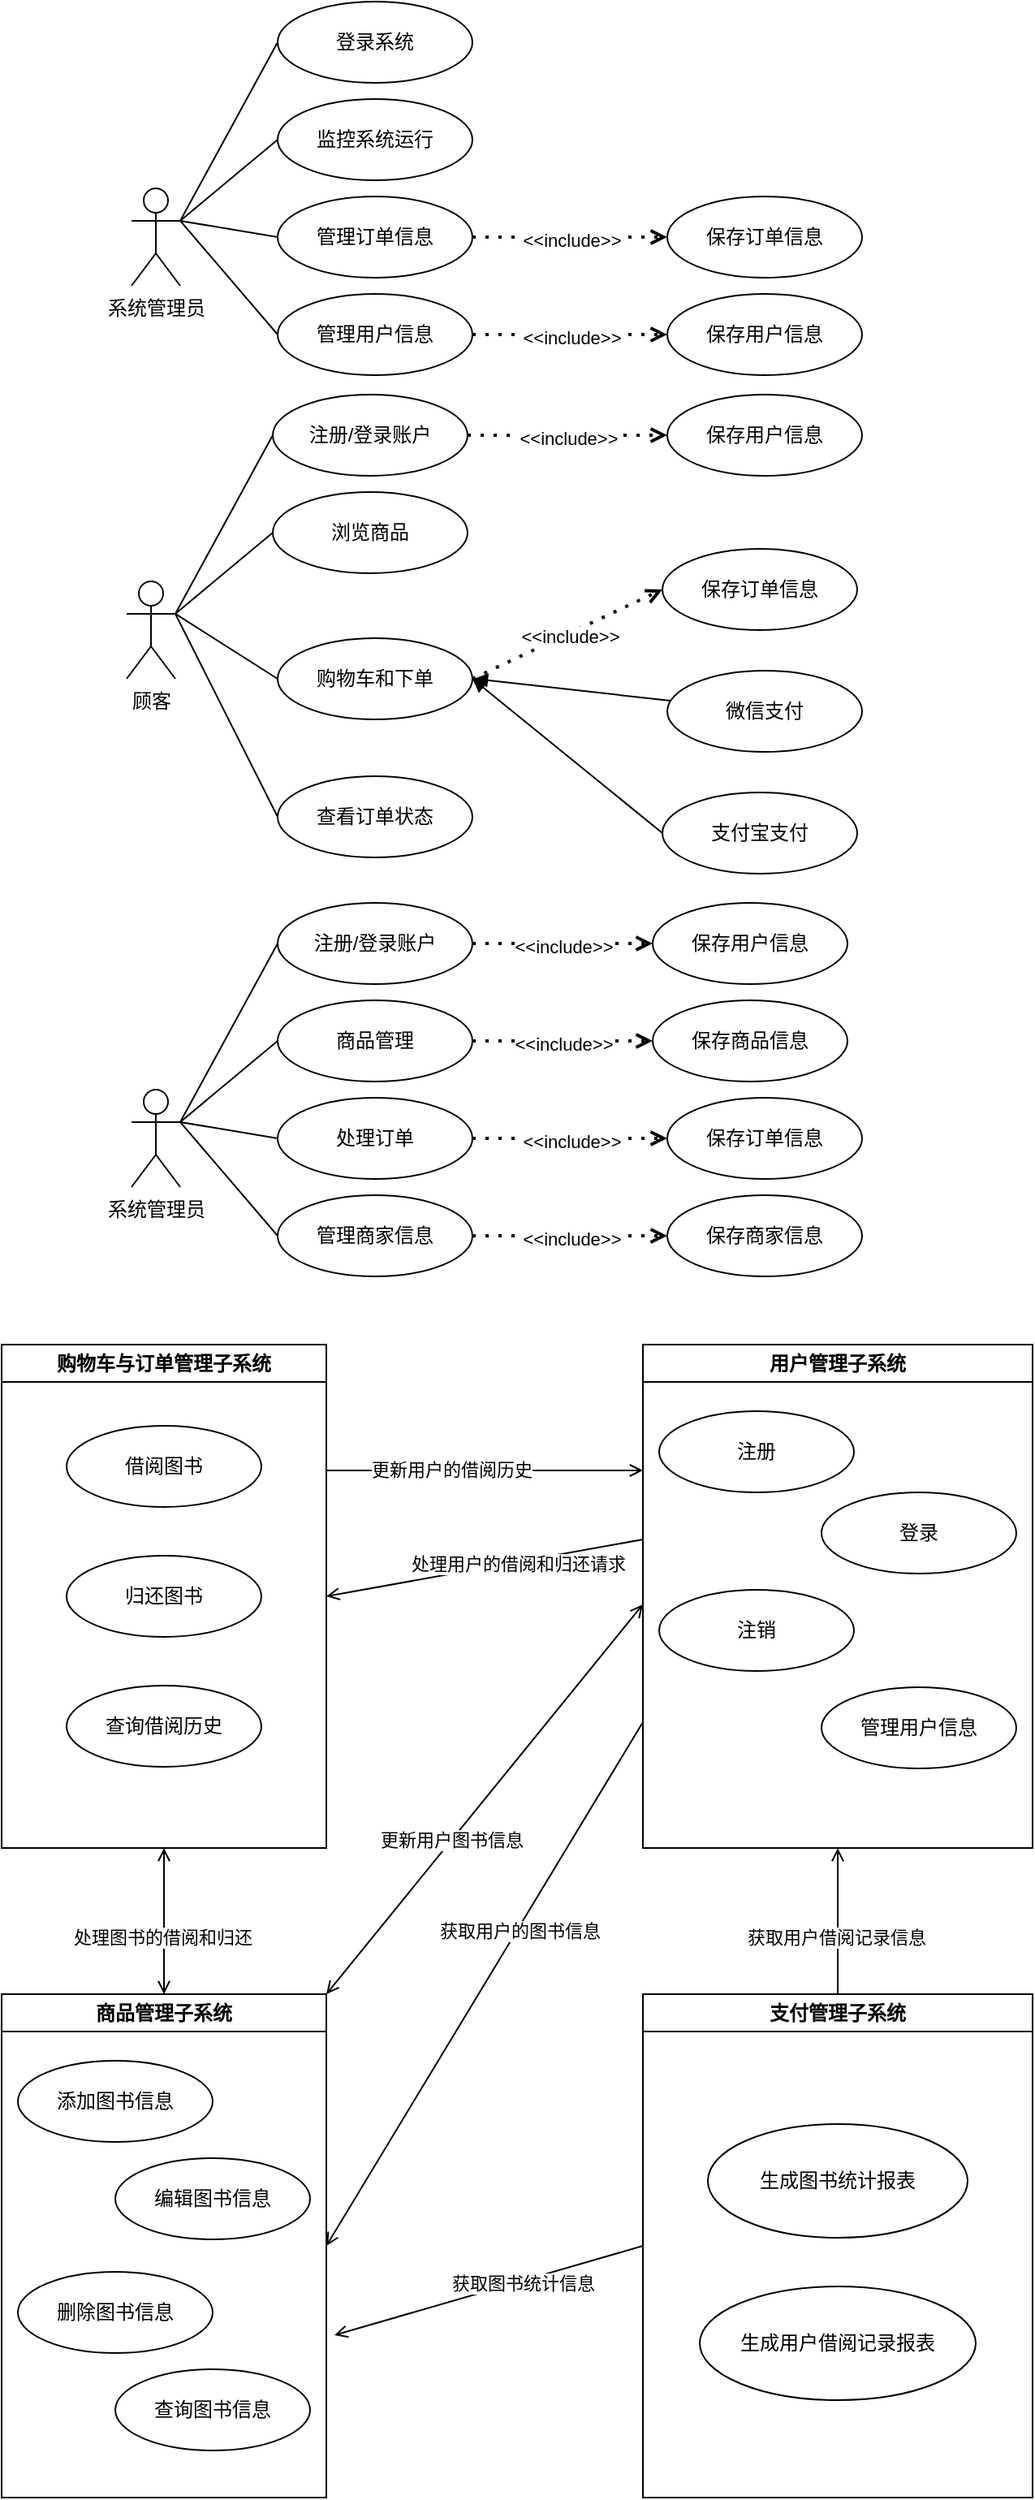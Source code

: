 <mxfile version="23.0.0" type="github">
  <diagram name="第 1 页" id="Yiv2DQ5oim6ke4sZhG6O">
    <mxGraphModel dx="892" dy="1083" grid="0" gridSize="10" guides="1" tooltips="1" connect="1" arrows="1" fold="1" page="0" pageScale="1" pageWidth="827" pageHeight="1169" math="0" shadow="0">
      <root>
        <mxCell id="0" />
        <mxCell id="1" parent="0" />
        <mxCell id="wwpUY6o9mBDJSFyRUAQV-1" value="系统管理员" style="shape=umlActor;verticalLabelPosition=bottom;verticalAlign=top;html=1;outlineConnect=0;" parent="1" vertex="1">
          <mxGeometry x="-139" y="-67" width="30" height="60" as="geometry" />
        </mxCell>
        <mxCell id="wwpUY6o9mBDJSFyRUAQV-2" value="登录系统" style="ellipse;whiteSpace=wrap;html=1;" parent="1" vertex="1">
          <mxGeometry x="-49" y="-182" width="120" height="50" as="geometry" />
        </mxCell>
        <mxCell id="wwpUY6o9mBDJSFyRUAQV-3" value="监控系统运行" style="ellipse;whiteSpace=wrap;html=1;" parent="1" vertex="1">
          <mxGeometry x="-49" y="-122" width="120" height="50" as="geometry" />
        </mxCell>
        <mxCell id="wwpUY6o9mBDJSFyRUAQV-4" value="管理订单信息" style="ellipse;whiteSpace=wrap;html=1;" parent="1" vertex="1">
          <mxGeometry x="-49" y="-62" width="120" height="50" as="geometry" />
        </mxCell>
        <mxCell id="wwpUY6o9mBDJSFyRUAQV-5" value="管理用户信息" style="ellipse;whiteSpace=wrap;html=1;" parent="1" vertex="1">
          <mxGeometry x="-49" y="-2" width="120" height="50" as="geometry" />
        </mxCell>
        <mxCell id="wwpUY6o9mBDJSFyRUAQV-7" value="" style="endArrow=none;html=1;rounded=0;exitX=1;exitY=0.333;exitDx=0;exitDy=0;exitPerimeter=0;entryX=0;entryY=0.5;entryDx=0;entryDy=0;targetPerimeterSpacing=0;startArrow=none;startFill=0;endFill=0;" parent="1" source="wwpUY6o9mBDJSFyRUAQV-1" target="wwpUY6o9mBDJSFyRUAQV-2" edge="1">
          <mxGeometry width="50" height="50" relative="1" as="geometry">
            <mxPoint x="-109" y="-82" as="sourcePoint" />
            <mxPoint x="-59" y="-132" as="targetPoint" />
          </mxGeometry>
        </mxCell>
        <mxCell id="wwpUY6o9mBDJSFyRUAQV-8" value="" style="endArrow=none;html=1;rounded=0;exitX=1;exitY=0.333;exitDx=0;exitDy=0;exitPerimeter=0;entryX=0;entryY=0.5;entryDx=0;entryDy=0;targetPerimeterSpacing=0;startArrow=none;startFill=0;endFill=0;" parent="1" source="wwpUY6o9mBDJSFyRUAQV-1" target="wwpUY6o9mBDJSFyRUAQV-3" edge="1">
          <mxGeometry width="50" height="50" relative="1" as="geometry">
            <mxPoint x="-106" y="-51" as="sourcePoint" />
            <mxPoint x="-39" y="-147" as="targetPoint" />
          </mxGeometry>
        </mxCell>
        <mxCell id="wwpUY6o9mBDJSFyRUAQV-9" value="" style="endArrow=none;html=1;rounded=0;exitX=1;exitY=0.333;exitDx=0;exitDy=0;exitPerimeter=0;entryX=0;entryY=0.5;entryDx=0;entryDy=0;targetPerimeterSpacing=0;startArrow=none;startFill=0;endFill=0;" parent="1" source="wwpUY6o9mBDJSFyRUAQV-1" target="wwpUY6o9mBDJSFyRUAQV-4" edge="1">
          <mxGeometry width="50" height="50" relative="1" as="geometry">
            <mxPoint x="-96" y="-41" as="sourcePoint" />
            <mxPoint x="-29" y="-137" as="targetPoint" />
          </mxGeometry>
        </mxCell>
        <mxCell id="wwpUY6o9mBDJSFyRUAQV-10" value="" style="endArrow=none;html=1;rounded=0;entryX=0;entryY=0.5;entryDx=0;entryDy=0;targetPerimeterSpacing=0;startArrow=none;startFill=0;endFill=0;exitX=1;exitY=0.333;exitDx=0;exitDy=0;exitPerimeter=0;" parent="1" source="wwpUY6o9mBDJSFyRUAQV-1" target="wwpUY6o9mBDJSFyRUAQV-5" edge="1">
          <mxGeometry width="50" height="50" relative="1" as="geometry">
            <mxPoint x="-109" y="-42" as="sourcePoint" />
            <mxPoint x="-19" y="-127" as="targetPoint" />
          </mxGeometry>
        </mxCell>
        <mxCell id="wwpUY6o9mBDJSFyRUAQV-14" value="保存用户信息" style="ellipse;whiteSpace=wrap;html=1;" parent="1" vertex="1">
          <mxGeometry x="191" y="-2" width="120" height="50" as="geometry" />
        </mxCell>
        <mxCell id="wwpUY6o9mBDJSFyRUAQV-15" value="i" style="endArrow=open;dashed=1;html=1;dashPattern=1 3;strokeWidth=2;rounded=0;exitX=1;exitY=0.5;exitDx=0;exitDy=0;entryX=0;entryY=0.5;entryDx=0;entryDy=0;endFill=0;" parent="1" source="wwpUY6o9mBDJSFyRUAQV-5" target="wwpUY6o9mBDJSFyRUAQV-14" edge="1">
          <mxGeometry width="50" height="50" relative="1" as="geometry">
            <mxPoint x="81" y="-13" as="sourcePoint" />
            <mxPoint x="201" y="-13" as="targetPoint" />
          </mxGeometry>
        </mxCell>
        <mxCell id="wwpUY6o9mBDJSFyRUAQV-16" value="&amp;lt;&amp;lt;include&amp;gt;&amp;gt;" style="edgeLabel;html=1;align=center;verticalAlign=middle;resizable=0;points=[];" parent="wwpUY6o9mBDJSFyRUAQV-15" vertex="1" connectable="0">
          <mxGeometry x="0.012" y="-2" relative="1" as="geometry">
            <mxPoint as="offset" />
          </mxGeometry>
        </mxCell>
        <mxCell id="QVRJEaV4QxOZm5xQxeen-37" value="保存订单信息" style="ellipse;whiteSpace=wrap;html=1;" vertex="1" parent="1">
          <mxGeometry x="191" y="-62" width="120" height="50" as="geometry" />
        </mxCell>
        <mxCell id="QVRJEaV4QxOZm5xQxeen-38" value="i" style="endArrow=open;dashed=1;html=1;dashPattern=1 3;strokeWidth=2;rounded=0;exitX=1;exitY=0.5;exitDx=0;exitDy=0;entryX=0;entryY=0.5;entryDx=0;entryDy=0;endFill=0;" edge="1" parent="1" source="wwpUY6o9mBDJSFyRUAQV-4" target="QVRJEaV4QxOZm5xQxeen-37">
          <mxGeometry width="50" height="50" relative="1" as="geometry">
            <mxPoint x="81" y="-72" as="sourcePoint" />
            <mxPoint x="201" y="-72" as="targetPoint" />
          </mxGeometry>
        </mxCell>
        <mxCell id="QVRJEaV4QxOZm5xQxeen-39" value="&amp;lt;&amp;lt;include&amp;gt;&amp;gt;" style="edgeLabel;html=1;align=center;verticalAlign=middle;resizable=0;points=[];" vertex="1" connectable="0" parent="QVRJEaV4QxOZm5xQxeen-38">
          <mxGeometry x="0.012" y="-2" relative="1" as="geometry">
            <mxPoint as="offset" />
          </mxGeometry>
        </mxCell>
        <mxCell id="QVRJEaV4QxOZm5xQxeen-107" value="顾客" style="shape=umlActor;verticalLabelPosition=bottom;verticalAlign=top;html=1;outlineConnect=0;" vertex="1" parent="1">
          <mxGeometry x="-142" y="175" width="30" height="60" as="geometry" />
        </mxCell>
        <mxCell id="QVRJEaV4QxOZm5xQxeen-108" value="注册/登录账户" style="ellipse;whiteSpace=wrap;html=1;" vertex="1" parent="1">
          <mxGeometry x="-52" y="60" width="120" height="50" as="geometry" />
        </mxCell>
        <mxCell id="QVRJEaV4QxOZm5xQxeen-109" value="浏览商品" style="ellipse;whiteSpace=wrap;html=1;" vertex="1" parent="1">
          <mxGeometry x="-52" y="120" width="120" height="50" as="geometry" />
        </mxCell>
        <mxCell id="QVRJEaV4QxOZm5xQxeen-110" value="购物车和下单" style="ellipse;whiteSpace=wrap;html=1;" vertex="1" parent="1">
          <mxGeometry x="-49" y="210" width="120" height="50" as="geometry" />
        </mxCell>
        <mxCell id="QVRJEaV4QxOZm5xQxeen-111" value="查看订单状态" style="ellipse;whiteSpace=wrap;html=1;" vertex="1" parent="1">
          <mxGeometry x="-49" y="295" width="120" height="50" as="geometry" />
        </mxCell>
        <mxCell id="QVRJEaV4QxOZm5xQxeen-112" value="" style="endArrow=none;html=1;rounded=0;exitX=1;exitY=0.333;exitDx=0;exitDy=0;exitPerimeter=0;entryX=0;entryY=0.5;entryDx=0;entryDy=0;targetPerimeterSpacing=0;startArrow=none;startFill=0;endFill=0;" edge="1" parent="1" source="QVRJEaV4QxOZm5xQxeen-107" target="QVRJEaV4QxOZm5xQxeen-108">
          <mxGeometry width="50" height="50" relative="1" as="geometry">
            <mxPoint x="-112" y="160" as="sourcePoint" />
            <mxPoint x="-62" y="110" as="targetPoint" />
          </mxGeometry>
        </mxCell>
        <mxCell id="QVRJEaV4QxOZm5xQxeen-113" value="" style="endArrow=none;html=1;rounded=0;exitX=1;exitY=0.333;exitDx=0;exitDy=0;exitPerimeter=0;entryX=0;entryY=0.5;entryDx=0;entryDy=0;targetPerimeterSpacing=0;startArrow=none;startFill=0;endFill=0;" edge="1" parent="1" source="QVRJEaV4QxOZm5xQxeen-107" target="QVRJEaV4QxOZm5xQxeen-109">
          <mxGeometry width="50" height="50" relative="1" as="geometry">
            <mxPoint x="-109" y="191" as="sourcePoint" />
            <mxPoint x="-42" y="95" as="targetPoint" />
          </mxGeometry>
        </mxCell>
        <mxCell id="QVRJEaV4QxOZm5xQxeen-114" value="" style="endArrow=none;html=1;rounded=0;exitX=1;exitY=0.333;exitDx=0;exitDy=0;exitPerimeter=0;entryX=0;entryY=0.5;entryDx=0;entryDy=0;targetPerimeterSpacing=0;startArrow=none;startFill=0;endFill=0;" edge="1" parent="1" source="QVRJEaV4QxOZm5xQxeen-107" target="QVRJEaV4QxOZm5xQxeen-110">
          <mxGeometry width="50" height="50" relative="1" as="geometry">
            <mxPoint x="-99" y="201" as="sourcePoint" />
            <mxPoint x="-32" y="105" as="targetPoint" />
          </mxGeometry>
        </mxCell>
        <mxCell id="QVRJEaV4QxOZm5xQxeen-115" value="" style="endArrow=none;html=1;rounded=0;entryX=0;entryY=0.5;entryDx=0;entryDy=0;targetPerimeterSpacing=0;startArrow=none;startFill=0;endFill=0;exitX=1;exitY=0.333;exitDx=0;exitDy=0;exitPerimeter=0;" edge="1" parent="1" source="QVRJEaV4QxOZm5xQxeen-107" target="QVRJEaV4QxOZm5xQxeen-111">
          <mxGeometry width="50" height="50" relative="1" as="geometry">
            <mxPoint x="-112" y="200" as="sourcePoint" />
            <mxPoint x="-22" y="115" as="targetPoint" />
          </mxGeometry>
        </mxCell>
        <mxCell id="QVRJEaV4QxOZm5xQxeen-116" value="保存用户信息" style="ellipse;whiteSpace=wrap;html=1;" vertex="1" parent="1">
          <mxGeometry x="191" y="60" width="120" height="50" as="geometry" />
        </mxCell>
        <mxCell id="QVRJEaV4QxOZm5xQxeen-117" value="i" style="endArrow=open;dashed=1;html=1;dashPattern=1 3;strokeWidth=2;rounded=0;exitX=1;exitY=0.5;exitDx=0;exitDy=0;entryX=0;entryY=0.5;entryDx=0;entryDy=0;endFill=0;" edge="1" parent="1" source="QVRJEaV4QxOZm5xQxeen-108" target="QVRJEaV4QxOZm5xQxeen-116">
          <mxGeometry width="50" height="50" relative="1" as="geometry">
            <mxPoint x="78" y="229" as="sourcePoint" />
            <mxPoint x="198" y="229" as="targetPoint" />
          </mxGeometry>
        </mxCell>
        <mxCell id="QVRJEaV4QxOZm5xQxeen-118" value="&amp;lt;&amp;lt;include&amp;gt;&amp;gt;" style="edgeLabel;html=1;align=center;verticalAlign=middle;resizable=0;points=[];" vertex="1" connectable="0" parent="QVRJEaV4QxOZm5xQxeen-117">
          <mxGeometry x="0.012" y="-2" relative="1" as="geometry">
            <mxPoint as="offset" />
          </mxGeometry>
        </mxCell>
        <mxCell id="QVRJEaV4QxOZm5xQxeen-119" value="保存订单信息" style="ellipse;whiteSpace=wrap;html=1;" vertex="1" parent="1">
          <mxGeometry x="188" y="155" width="120" height="50" as="geometry" />
        </mxCell>
        <mxCell id="QVRJEaV4QxOZm5xQxeen-120" value="i" style="endArrow=open;dashed=1;html=1;dashPattern=1 3;strokeWidth=2;rounded=0;exitX=1;exitY=0.5;exitDx=0;exitDy=0;entryX=0;entryY=0.5;entryDx=0;entryDy=0;endFill=0;" edge="1" parent="1" source="QVRJEaV4QxOZm5xQxeen-110" target="QVRJEaV4QxOZm5xQxeen-119">
          <mxGeometry width="50" height="50" relative="1" as="geometry">
            <mxPoint x="78" y="170" as="sourcePoint" />
            <mxPoint x="198" y="170" as="targetPoint" />
          </mxGeometry>
        </mxCell>
        <mxCell id="QVRJEaV4QxOZm5xQxeen-121" value="&amp;lt;&amp;lt;include&amp;gt;&amp;gt;" style="edgeLabel;html=1;align=center;verticalAlign=middle;resizable=0;points=[];" vertex="1" connectable="0" parent="QVRJEaV4QxOZm5xQxeen-120">
          <mxGeometry x="0.012" y="-2" relative="1" as="geometry">
            <mxPoint as="offset" />
          </mxGeometry>
        </mxCell>
        <mxCell id="QVRJEaV4QxOZm5xQxeen-122" value="微信支付" style="ellipse;whiteSpace=wrap;html=1;" vertex="1" parent="1">
          <mxGeometry x="191" y="230" width="120" height="50" as="geometry" />
        </mxCell>
        <mxCell id="QVRJEaV4QxOZm5xQxeen-125" value="" style="endArrow=none;html=1;rounded=0;targetPerimeterSpacing=0;startArrow=block;startFill=1;endFill=0;" edge="1" parent="1" target="QVRJEaV4QxOZm5xQxeen-122">
          <mxGeometry width="50" height="50" relative="1" as="geometry">
            <mxPoint x="72" y="235" as="sourcePoint" />
            <mxPoint x="-42" y="95" as="targetPoint" />
          </mxGeometry>
        </mxCell>
        <mxCell id="QVRJEaV4QxOZm5xQxeen-126" value="支付宝支付" style="ellipse;whiteSpace=wrap;html=1;" vertex="1" parent="1">
          <mxGeometry x="188" y="305" width="120" height="50" as="geometry" />
        </mxCell>
        <mxCell id="QVRJEaV4QxOZm5xQxeen-127" value="" style="endArrow=none;html=1;rounded=0;targetPerimeterSpacing=0;startArrow=block;startFill=1;endFill=0;entryX=0;entryY=0.5;entryDx=0;entryDy=0;exitX=1;exitY=0.5;exitDx=0;exitDy=0;" edge="1" parent="1" source="QVRJEaV4QxOZm5xQxeen-110" target="QVRJEaV4QxOZm5xQxeen-126">
          <mxGeometry width="50" height="50" relative="1" as="geometry">
            <mxPoint x="82" y="245" as="sourcePoint" />
            <mxPoint x="203" y="259" as="targetPoint" />
            <Array as="points" />
          </mxGeometry>
        </mxCell>
        <mxCell id="QVRJEaV4QxOZm5xQxeen-128" value="系统管理员" style="shape=umlActor;verticalLabelPosition=bottom;verticalAlign=top;html=1;outlineConnect=0;" vertex="1" parent="1">
          <mxGeometry x="-139" y="488" width="30" height="60" as="geometry" />
        </mxCell>
        <mxCell id="QVRJEaV4QxOZm5xQxeen-129" value="注册/登录账户" style="ellipse;whiteSpace=wrap;html=1;" vertex="1" parent="1">
          <mxGeometry x="-49" y="373" width="120" height="50" as="geometry" />
        </mxCell>
        <mxCell id="QVRJEaV4QxOZm5xQxeen-130" value="商品管理" style="ellipse;whiteSpace=wrap;html=1;" vertex="1" parent="1">
          <mxGeometry x="-49" y="433" width="120" height="50" as="geometry" />
        </mxCell>
        <mxCell id="QVRJEaV4QxOZm5xQxeen-131" value="处理订单" style="ellipse;whiteSpace=wrap;html=1;" vertex="1" parent="1">
          <mxGeometry x="-49" y="493" width="120" height="50" as="geometry" />
        </mxCell>
        <mxCell id="QVRJEaV4QxOZm5xQxeen-132" value="管理商家信息" style="ellipse;whiteSpace=wrap;html=1;" vertex="1" parent="1">
          <mxGeometry x="-49" y="553" width="120" height="50" as="geometry" />
        </mxCell>
        <mxCell id="QVRJEaV4QxOZm5xQxeen-133" value="" style="endArrow=none;html=1;rounded=0;exitX=1;exitY=0.333;exitDx=0;exitDy=0;exitPerimeter=0;entryX=0;entryY=0.5;entryDx=0;entryDy=0;targetPerimeterSpacing=0;startArrow=none;startFill=0;endFill=0;" edge="1" parent="1" source="QVRJEaV4QxOZm5xQxeen-128" target="QVRJEaV4QxOZm5xQxeen-129">
          <mxGeometry width="50" height="50" relative="1" as="geometry">
            <mxPoint x="-109" y="473" as="sourcePoint" />
            <mxPoint x="-59" y="423" as="targetPoint" />
          </mxGeometry>
        </mxCell>
        <mxCell id="QVRJEaV4QxOZm5xQxeen-134" value="" style="endArrow=none;html=1;rounded=0;exitX=1;exitY=0.333;exitDx=0;exitDy=0;exitPerimeter=0;entryX=0;entryY=0.5;entryDx=0;entryDy=0;targetPerimeterSpacing=0;startArrow=none;startFill=0;endFill=0;" edge="1" parent="1" source="QVRJEaV4QxOZm5xQxeen-128" target="QVRJEaV4QxOZm5xQxeen-130">
          <mxGeometry width="50" height="50" relative="1" as="geometry">
            <mxPoint x="-106" y="504" as="sourcePoint" />
            <mxPoint x="-39" y="408" as="targetPoint" />
          </mxGeometry>
        </mxCell>
        <mxCell id="QVRJEaV4QxOZm5xQxeen-135" value="" style="endArrow=none;html=1;rounded=0;exitX=1;exitY=0.333;exitDx=0;exitDy=0;exitPerimeter=0;entryX=0;entryY=0.5;entryDx=0;entryDy=0;targetPerimeterSpacing=0;startArrow=none;startFill=0;endFill=0;" edge="1" parent="1" source="QVRJEaV4QxOZm5xQxeen-128" target="QVRJEaV4QxOZm5xQxeen-131">
          <mxGeometry width="50" height="50" relative="1" as="geometry">
            <mxPoint x="-96" y="514" as="sourcePoint" />
            <mxPoint x="-29" y="418" as="targetPoint" />
          </mxGeometry>
        </mxCell>
        <mxCell id="QVRJEaV4QxOZm5xQxeen-136" value="" style="endArrow=none;html=1;rounded=0;entryX=0;entryY=0.5;entryDx=0;entryDy=0;targetPerimeterSpacing=0;startArrow=none;startFill=0;endFill=0;exitX=1;exitY=0.333;exitDx=0;exitDy=0;exitPerimeter=0;" edge="1" parent="1" source="QVRJEaV4QxOZm5xQxeen-128" target="QVRJEaV4QxOZm5xQxeen-132">
          <mxGeometry width="50" height="50" relative="1" as="geometry">
            <mxPoint x="-109" y="513" as="sourcePoint" />
            <mxPoint x="-19" y="428" as="targetPoint" />
          </mxGeometry>
        </mxCell>
        <mxCell id="QVRJEaV4QxOZm5xQxeen-137" value="保存商家信息" style="ellipse;whiteSpace=wrap;html=1;" vertex="1" parent="1">
          <mxGeometry x="191" y="553" width="120" height="50" as="geometry" />
        </mxCell>
        <mxCell id="QVRJEaV4QxOZm5xQxeen-138" value="i" style="endArrow=open;dashed=1;html=1;dashPattern=1 3;strokeWidth=2;rounded=0;exitX=1;exitY=0.5;exitDx=0;exitDy=0;entryX=0;entryY=0.5;entryDx=0;entryDy=0;endFill=0;" edge="1" parent="1" source="QVRJEaV4QxOZm5xQxeen-132" target="QVRJEaV4QxOZm5xQxeen-137">
          <mxGeometry width="50" height="50" relative="1" as="geometry">
            <mxPoint x="81" y="542" as="sourcePoint" />
            <mxPoint x="201" y="542" as="targetPoint" />
          </mxGeometry>
        </mxCell>
        <mxCell id="QVRJEaV4QxOZm5xQxeen-139" value="&amp;lt;&amp;lt;include&amp;gt;&amp;gt;" style="edgeLabel;html=1;align=center;verticalAlign=middle;resizable=0;points=[];" vertex="1" connectable="0" parent="QVRJEaV4QxOZm5xQxeen-138">
          <mxGeometry x="0.012" y="-2" relative="1" as="geometry">
            <mxPoint as="offset" />
          </mxGeometry>
        </mxCell>
        <mxCell id="QVRJEaV4QxOZm5xQxeen-140" value="保存订单信息" style="ellipse;whiteSpace=wrap;html=1;" vertex="1" parent="1">
          <mxGeometry x="191" y="493" width="120" height="50" as="geometry" />
        </mxCell>
        <mxCell id="QVRJEaV4QxOZm5xQxeen-141" value="i" style="endArrow=open;dashed=1;html=1;dashPattern=1 3;strokeWidth=2;rounded=0;exitX=1;exitY=0.5;exitDx=0;exitDy=0;entryX=0;entryY=0.5;entryDx=0;entryDy=0;endFill=0;" edge="1" parent="1" source="QVRJEaV4QxOZm5xQxeen-131" target="QVRJEaV4QxOZm5xQxeen-140">
          <mxGeometry width="50" height="50" relative="1" as="geometry">
            <mxPoint x="81" y="483" as="sourcePoint" />
            <mxPoint x="201" y="483" as="targetPoint" />
          </mxGeometry>
        </mxCell>
        <mxCell id="QVRJEaV4QxOZm5xQxeen-142" value="&amp;lt;&amp;lt;include&amp;gt;&amp;gt;" style="edgeLabel;html=1;align=center;verticalAlign=middle;resizable=0;points=[];" vertex="1" connectable="0" parent="QVRJEaV4QxOZm5xQxeen-141">
          <mxGeometry x="0.012" y="-2" relative="1" as="geometry">
            <mxPoint as="offset" />
          </mxGeometry>
        </mxCell>
        <mxCell id="QVRJEaV4QxOZm5xQxeen-143" value="保存用户信息" style="ellipse;whiteSpace=wrap;html=1;" vertex="1" parent="1">
          <mxGeometry x="182" y="373" width="120" height="50" as="geometry" />
        </mxCell>
        <mxCell id="QVRJEaV4QxOZm5xQxeen-144" value="i" style="endArrow=open;dashed=1;html=1;dashPattern=1 3;strokeWidth=2;rounded=0;exitX=1;exitY=0.5;exitDx=0;exitDy=0;entryX=0;entryY=0.5;entryDx=0;entryDy=0;endFill=0;" edge="1" parent="1" target="QVRJEaV4QxOZm5xQxeen-143" source="QVRJEaV4QxOZm5xQxeen-129">
          <mxGeometry width="50" height="50" relative="1" as="geometry">
            <mxPoint x="36.0" y="396" as="sourcePoint" />
            <mxPoint x="189" y="360" as="targetPoint" />
          </mxGeometry>
        </mxCell>
        <mxCell id="QVRJEaV4QxOZm5xQxeen-145" value="&amp;lt;&amp;lt;include&amp;gt;&amp;gt;" style="edgeLabel;html=1;align=center;verticalAlign=middle;resizable=0;points=[];" vertex="1" connectable="0" parent="QVRJEaV4QxOZm5xQxeen-144">
          <mxGeometry x="0.012" y="-2" relative="1" as="geometry">
            <mxPoint as="offset" />
          </mxGeometry>
        </mxCell>
        <mxCell id="QVRJEaV4QxOZm5xQxeen-146" value="保存商品信息" style="ellipse;whiteSpace=wrap;html=1;" vertex="1" parent="1">
          <mxGeometry x="182" y="433" width="120" height="50" as="geometry" />
        </mxCell>
        <mxCell id="QVRJEaV4QxOZm5xQxeen-147" value="i" style="endArrow=open;dashed=1;html=1;dashPattern=1 3;strokeWidth=2;rounded=0;exitX=1;exitY=0.5;exitDx=0;exitDy=0;entryX=0;entryY=0.5;entryDx=0;entryDy=0;endFill=0;" edge="1" parent="1" source="QVRJEaV4QxOZm5xQxeen-130" target="QVRJEaV4QxOZm5xQxeen-146">
          <mxGeometry width="50" height="50" relative="1" as="geometry">
            <mxPoint x="81" y="408" as="sourcePoint" />
            <mxPoint x="192" y="408" as="targetPoint" />
          </mxGeometry>
        </mxCell>
        <mxCell id="QVRJEaV4QxOZm5xQxeen-148" value="&amp;lt;&amp;lt;include&amp;gt;&amp;gt;" style="edgeLabel;html=1;align=center;verticalAlign=middle;resizable=0;points=[];" vertex="1" connectable="0" parent="QVRJEaV4QxOZm5xQxeen-147">
          <mxGeometry x="0.012" y="-2" relative="1" as="geometry">
            <mxPoint as="offset" />
          </mxGeometry>
        </mxCell>
        <mxCell id="QVRJEaV4QxOZm5xQxeen-149" value="商品管理子系统" style="swimlane;whiteSpace=wrap;html=1;" vertex="1" parent="1">
          <mxGeometry x="-219" y="1045" width="200" height="310" as="geometry">
            <mxRectangle x="290" y="690" width="110" height="30" as="alternateBounds" />
          </mxGeometry>
        </mxCell>
        <mxCell id="QVRJEaV4QxOZm5xQxeen-150" value="添加图书信息" style="ellipse;whiteSpace=wrap;html=1;" vertex="1" parent="QVRJEaV4QxOZm5xQxeen-149">
          <mxGeometry x="10" y="41" width="120" height="50" as="geometry" />
        </mxCell>
        <mxCell id="QVRJEaV4QxOZm5xQxeen-151" value="编辑图书信息" style="ellipse;whiteSpace=wrap;html=1;" vertex="1" parent="QVRJEaV4QxOZm5xQxeen-149">
          <mxGeometry x="70" y="101" width="120" height="50" as="geometry" />
        </mxCell>
        <mxCell id="QVRJEaV4QxOZm5xQxeen-152" value="删除图书信息" style="ellipse;whiteSpace=wrap;html=1;" vertex="1" parent="QVRJEaV4QxOZm5xQxeen-149">
          <mxGeometry x="10" y="171" width="120" height="50" as="geometry" />
        </mxCell>
        <mxCell id="QVRJEaV4QxOZm5xQxeen-153" value="查询图书信息" style="ellipse;whiteSpace=wrap;html=1;" vertex="1" parent="QVRJEaV4QxOZm5xQxeen-149">
          <mxGeometry x="70" y="231" width="120" height="50" as="geometry" />
        </mxCell>
        <mxCell id="QVRJEaV4QxOZm5xQxeen-154" value="用户管理子系统" style="swimlane;whiteSpace=wrap;html=1;" vertex="1" parent="1">
          <mxGeometry x="176" y="645" width="240" height="310" as="geometry">
            <mxRectangle x="290" y="690" width="110" height="30" as="alternateBounds" />
          </mxGeometry>
        </mxCell>
        <mxCell id="QVRJEaV4QxOZm5xQxeen-155" value="注册" style="ellipse;whiteSpace=wrap;html=1;" vertex="1" parent="QVRJEaV4QxOZm5xQxeen-154">
          <mxGeometry x="10" y="41" width="120" height="50" as="geometry" />
        </mxCell>
        <mxCell id="QVRJEaV4QxOZm5xQxeen-156" value="登录" style="ellipse;whiteSpace=wrap;html=1;" vertex="1" parent="QVRJEaV4QxOZm5xQxeen-154">
          <mxGeometry x="110" y="91" width="120" height="50" as="geometry" />
        </mxCell>
        <mxCell id="QVRJEaV4QxOZm5xQxeen-157" value="注销" style="ellipse;whiteSpace=wrap;html=1;" vertex="1" parent="QVRJEaV4QxOZm5xQxeen-154">
          <mxGeometry x="10" y="151" width="120" height="50" as="geometry" />
        </mxCell>
        <mxCell id="QVRJEaV4QxOZm5xQxeen-159" value="管理用户信息" style="ellipse;whiteSpace=wrap;html=1;" vertex="1" parent="QVRJEaV4QxOZm5xQxeen-154">
          <mxGeometry x="110" y="211" width="120" height="50" as="geometry" />
        </mxCell>
        <mxCell id="QVRJEaV4QxOZm5xQxeen-160" value="购物车与订单管理子系统" style="swimlane;whiteSpace=wrap;html=1;" vertex="1" parent="1">
          <mxGeometry x="-219" y="645" width="200" height="310" as="geometry">
            <mxRectangle x="290" y="690" width="110" height="30" as="alternateBounds" />
          </mxGeometry>
        </mxCell>
        <mxCell id="QVRJEaV4QxOZm5xQxeen-161" value="借阅图书" style="ellipse;whiteSpace=wrap;html=1;" vertex="1" parent="QVRJEaV4QxOZm5xQxeen-160">
          <mxGeometry x="40" y="50" width="120" height="50" as="geometry" />
        </mxCell>
        <mxCell id="QVRJEaV4QxOZm5xQxeen-162" value="归还图书" style="ellipse;whiteSpace=wrap;html=1;" vertex="1" parent="QVRJEaV4QxOZm5xQxeen-160">
          <mxGeometry x="40" y="130" width="120" height="50" as="geometry" />
        </mxCell>
        <mxCell id="QVRJEaV4QxOZm5xQxeen-163" value="查询借阅历史" style="ellipse;whiteSpace=wrap;html=1;" vertex="1" parent="QVRJEaV4QxOZm5xQxeen-160">
          <mxGeometry x="40" y="210" width="120" height="50" as="geometry" />
        </mxCell>
        <mxCell id="QVRJEaV4QxOZm5xQxeen-164" value="支付管理子系统" style="swimlane;whiteSpace=wrap;html=1;" vertex="1" parent="1">
          <mxGeometry x="176" y="1045" width="240" height="310" as="geometry">
            <mxRectangle x="290" y="690" width="110" height="30" as="alternateBounds" />
          </mxGeometry>
        </mxCell>
        <mxCell id="QVRJEaV4QxOZm5xQxeen-165" value="生成图书统计报表" style="ellipse;whiteSpace=wrap;html=1;" vertex="1" parent="QVRJEaV4QxOZm5xQxeen-164">
          <mxGeometry x="40" y="80" width="160" height="70" as="geometry" />
        </mxCell>
        <mxCell id="QVRJEaV4QxOZm5xQxeen-166" value="生成用户借阅记录报表" style="ellipse;whiteSpace=wrap;html=1;" vertex="1" parent="QVRJEaV4QxOZm5xQxeen-164">
          <mxGeometry x="35" y="180" width="170" height="70" as="geometry" />
        </mxCell>
        <mxCell id="QVRJEaV4QxOZm5xQxeen-167" value="" style="endArrow=open;html=1;rounded=0;targetPerimeterSpacing=0;startArrow=open;startFill=0;endFill=0;exitX=1;exitY=0;exitDx=0;exitDy=0;" edge="1" parent="1" source="QVRJEaV4QxOZm5xQxeen-149">
          <mxGeometry width="50" height="50" relative="1" as="geometry">
            <mxPoint x="56" y="715" as="sourcePoint" />
            <mxPoint x="176" y="805" as="targetPoint" />
          </mxGeometry>
        </mxCell>
        <mxCell id="QVRJEaV4QxOZm5xQxeen-168" value="更新用户图书信息" style="edgeLabel;html=1;align=center;verticalAlign=middle;resizable=0;points=[];" vertex="1" connectable="0" parent="QVRJEaV4QxOZm5xQxeen-167">
          <mxGeometry x="-0.209" y="1" relative="1" as="geometry">
            <mxPoint as="offset" />
          </mxGeometry>
        </mxCell>
        <mxCell id="QVRJEaV4QxOZm5xQxeen-169" value="" style="endArrow=open;html=1;rounded=0;targetPerimeterSpacing=0;startArrow=open;startFill=0;endFill=0;exitX=0.5;exitY=0;exitDx=0;exitDy=0;entryX=0.5;entryY=1;entryDx=0;entryDy=0;" edge="1" parent="1" source="QVRJEaV4QxOZm5xQxeen-149" target="QVRJEaV4QxOZm5xQxeen-160">
          <mxGeometry width="50" height="50" relative="1" as="geometry">
            <mxPoint x="-24" y="993" as="sourcePoint" />
            <mxPoint x="-114" y="965" as="targetPoint" />
          </mxGeometry>
        </mxCell>
        <mxCell id="QVRJEaV4QxOZm5xQxeen-170" value="处理图书的借阅和归还" style="edgeLabel;html=1;align=center;verticalAlign=middle;resizable=0;points=[];" vertex="1" connectable="0" parent="QVRJEaV4QxOZm5xQxeen-169">
          <mxGeometry x="-0.209" y="1" relative="1" as="geometry">
            <mxPoint as="offset" />
          </mxGeometry>
        </mxCell>
        <mxCell id="QVRJEaV4QxOZm5xQxeen-171" value="" style="endArrow=open;html=1;rounded=0;targetPerimeterSpacing=0;startArrow=none;startFill=0;endFill=0;exitX=0;exitY=0.75;exitDx=0;exitDy=0;entryX=1;entryY=0.5;entryDx=0;entryDy=0;" edge="1" parent="1" source="QVRJEaV4QxOZm5xQxeen-154" target="QVRJEaV4QxOZm5xQxeen-149">
          <mxGeometry width="50" height="50" relative="1" as="geometry">
            <mxPoint x="-34" y="843" as="sourcePoint" />
            <mxPoint x="166" y="835" as="targetPoint" />
          </mxGeometry>
        </mxCell>
        <mxCell id="QVRJEaV4QxOZm5xQxeen-172" value="获取用户的图书信息" style="edgeLabel;html=1;align=center;verticalAlign=middle;resizable=0;points=[];" vertex="1" connectable="0" parent="QVRJEaV4QxOZm5xQxeen-171">
          <mxGeometry x="-0.209" y="1" relative="1" as="geometry">
            <mxPoint as="offset" />
          </mxGeometry>
        </mxCell>
        <mxCell id="QVRJEaV4QxOZm5xQxeen-173" value="" style="endArrow=open;html=1;rounded=0;targetPerimeterSpacing=0;startArrow=none;startFill=0;endFill=0;entryX=1;entryY=0.5;entryDx=0;entryDy=0;" edge="1" parent="1" target="QVRJEaV4QxOZm5xQxeen-160">
          <mxGeometry width="50" height="50" relative="1" as="geometry">
            <mxPoint x="176" y="765" as="sourcePoint" />
            <mxPoint x="-24" y="1155" as="targetPoint" />
          </mxGeometry>
        </mxCell>
        <mxCell id="QVRJEaV4QxOZm5xQxeen-174" value="处理用户的借阅和归还请求" style="edgeLabel;html=1;align=center;verticalAlign=middle;resizable=0;points=[];" vertex="1" connectable="0" parent="QVRJEaV4QxOZm5xQxeen-173">
          <mxGeometry x="-0.209" y="1" relative="1" as="geometry">
            <mxPoint as="offset" />
          </mxGeometry>
        </mxCell>
        <mxCell id="QVRJEaV4QxOZm5xQxeen-175" value="" style="endArrow=open;html=1;rounded=0;targetPerimeterSpacing=0;startArrow=none;startFill=0;endFill=0;exitX=1;exitY=0.25;exitDx=0;exitDy=0;entryX=0;entryY=0.25;entryDx=0;entryDy=0;" edge="1" parent="1" source="QVRJEaV4QxOZm5xQxeen-160" target="QVRJEaV4QxOZm5xQxeen-154">
          <mxGeometry width="50" height="50" relative="1" as="geometry">
            <mxPoint x="186" y="965" as="sourcePoint" />
            <mxPoint x="176" y="695" as="targetPoint" />
          </mxGeometry>
        </mxCell>
        <mxCell id="QVRJEaV4QxOZm5xQxeen-176" value="更新用户的借阅历史" style="edgeLabel;html=1;align=center;verticalAlign=middle;resizable=0;points=[];" vertex="1" connectable="0" parent="QVRJEaV4QxOZm5xQxeen-175">
          <mxGeometry x="-0.209" y="1" relative="1" as="geometry">
            <mxPoint as="offset" />
          </mxGeometry>
        </mxCell>
        <mxCell id="QVRJEaV4QxOZm5xQxeen-177" value="" style="endArrow=open;html=1;rounded=0;targetPerimeterSpacing=0;startArrow=none;startFill=0;endFill=0;exitX=0;exitY=0.5;exitDx=0;exitDy=0;" edge="1" parent="1" source="QVRJEaV4QxOZm5xQxeen-164">
          <mxGeometry width="50" height="50" relative="1" as="geometry">
            <mxPoint x="416" y="1123" as="sourcePoint" />
            <mxPoint x="-14" y="1255" as="targetPoint" />
          </mxGeometry>
        </mxCell>
        <mxCell id="QVRJEaV4QxOZm5xQxeen-178" value="获取图书统计信息" style="edgeLabel;html=1;align=center;verticalAlign=middle;resizable=0;points=[];" vertex="1" connectable="0" parent="QVRJEaV4QxOZm5xQxeen-177">
          <mxGeometry x="-0.209" y="1" relative="1" as="geometry">
            <mxPoint as="offset" />
          </mxGeometry>
        </mxCell>
        <mxCell id="QVRJEaV4QxOZm5xQxeen-179" value="" style="endArrow=open;html=1;rounded=0;targetPerimeterSpacing=0;startArrow=none;startFill=0;endFill=0;exitX=0.5;exitY=0;exitDx=0;exitDy=0;entryX=0.5;entryY=1;entryDx=0;entryDy=0;" edge="1" parent="1" source="QVRJEaV4QxOZm5xQxeen-164" target="QVRJEaV4QxOZm5xQxeen-154">
          <mxGeometry width="50" height="50" relative="1" as="geometry">
            <mxPoint x="186" y="888" as="sourcePoint" />
            <mxPoint x="-9" y="1210" as="targetPoint" />
          </mxGeometry>
        </mxCell>
        <mxCell id="QVRJEaV4QxOZm5xQxeen-180" value="获取用户借阅记录信息" style="edgeLabel;html=1;align=center;verticalAlign=middle;resizable=0;points=[];" vertex="1" connectable="0" parent="QVRJEaV4QxOZm5xQxeen-179">
          <mxGeometry x="-0.209" y="1" relative="1" as="geometry">
            <mxPoint as="offset" />
          </mxGeometry>
        </mxCell>
      </root>
    </mxGraphModel>
  </diagram>
</mxfile>
